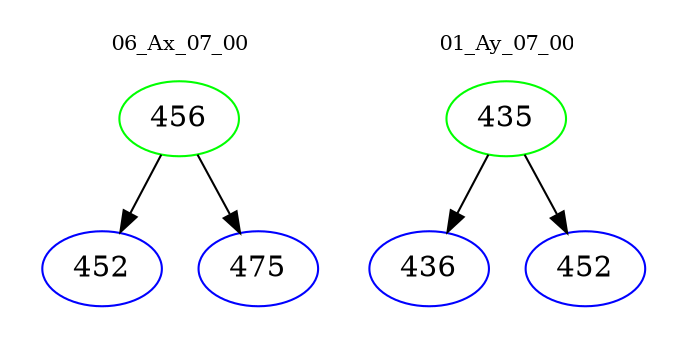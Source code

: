 digraph{
subgraph cluster_0 {
color = white
label = "06_Ax_07_00";
fontsize=10;
T0_456 [label="456", color="green"]
T0_456 -> T0_452 [color="black"]
T0_452 [label="452", color="blue"]
T0_456 -> T0_475 [color="black"]
T0_475 [label="475", color="blue"]
}
subgraph cluster_1 {
color = white
label = "01_Ay_07_00";
fontsize=10;
T1_435 [label="435", color="green"]
T1_435 -> T1_436 [color="black"]
T1_436 [label="436", color="blue"]
T1_435 -> T1_452 [color="black"]
T1_452 [label="452", color="blue"]
}
}
